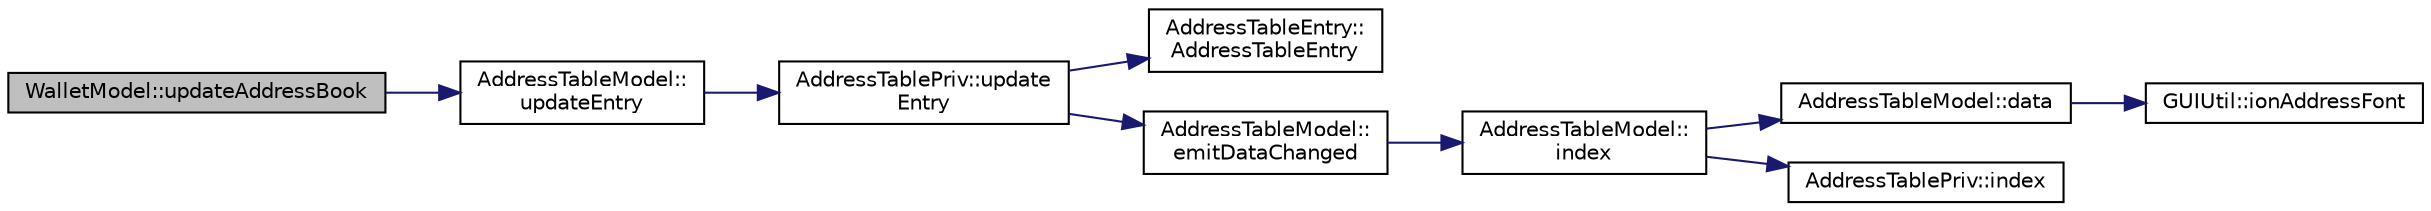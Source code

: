 digraph "WalletModel::updateAddressBook"
{
  edge [fontname="Helvetica",fontsize="10",labelfontname="Helvetica",labelfontsize="10"];
  node [fontname="Helvetica",fontsize="10",shape=record];
  rankdir="LR";
  Node977 [label="WalletModel::updateAddressBook",height=0.2,width=0.4,color="black", fillcolor="grey75", style="filled", fontcolor="black"];
  Node977 -> Node978 [color="midnightblue",fontsize="10",style="solid",fontname="Helvetica"];
  Node978 [label="AddressTableModel::\lupdateEntry",height=0.2,width=0.4,color="black", fillcolor="white", style="filled",URL="$d9/ded/class_address_table_model.html#a78d9d6f3db0ced72a29a32f487ab1c7f"];
  Node978 -> Node979 [color="midnightblue",fontsize="10",style="solid",fontname="Helvetica"];
  Node979 [label="AddressTablePriv::update\lEntry",height=0.2,width=0.4,color="black", fillcolor="white", style="filled",URL="$de/dba/class_address_table_priv.html#aa0e92b8a58f68606b0fbb7faf04bda44"];
  Node979 -> Node980 [color="midnightblue",fontsize="10",style="solid",fontname="Helvetica"];
  Node980 [label="AddressTableEntry::\lAddressTableEntry",height=0.2,width=0.4,color="black", fillcolor="white", style="filled",URL="$d3/d6f/struct_address_table_entry.html#a5eda451b6257f5bb197278da55cf08b2"];
  Node979 -> Node981 [color="midnightblue",fontsize="10",style="solid",fontname="Helvetica"];
  Node981 [label="AddressTableModel::\lemitDataChanged",height=0.2,width=0.4,color="black", fillcolor="white", style="filled",URL="$d9/ded/class_address_table_model.html#a42cbcc82a8752c4af3b75fd62e8c7a40",tooltip="Notify listeners that data changed. "];
  Node981 -> Node982 [color="midnightblue",fontsize="10",style="solid",fontname="Helvetica"];
  Node982 [label="AddressTableModel::\lindex",height=0.2,width=0.4,color="black", fillcolor="white", style="filled",URL="$d9/ded/class_address_table_model.html#a74e9123471948255f87271c823c82854"];
  Node982 -> Node983 [color="midnightblue",fontsize="10",style="solid",fontname="Helvetica"];
  Node983 [label="AddressTableModel::data",height=0.2,width=0.4,color="black", fillcolor="white", style="filled",URL="$d9/ded/class_address_table_model.html#a79b07007c147962c0119310ebd4931c1"];
  Node983 -> Node984 [color="midnightblue",fontsize="10",style="solid",fontname="Helvetica"];
  Node984 [label="GUIUtil::ionAddressFont",height=0.2,width=0.4,color="black", fillcolor="white", style="filled",URL="$d1/d87/namespace_g_u_i_util.html#a7cec12a5eacf453bfd69921c3e763b32"];
  Node982 -> Node985 [color="midnightblue",fontsize="10",style="solid",fontname="Helvetica"];
  Node985 [label="AddressTablePriv::index",height=0.2,width=0.4,color="black", fillcolor="white", style="filled",URL="$de/dba/class_address_table_priv.html#af311eb7d0189a74a508d7ad0f563f307"];
}
